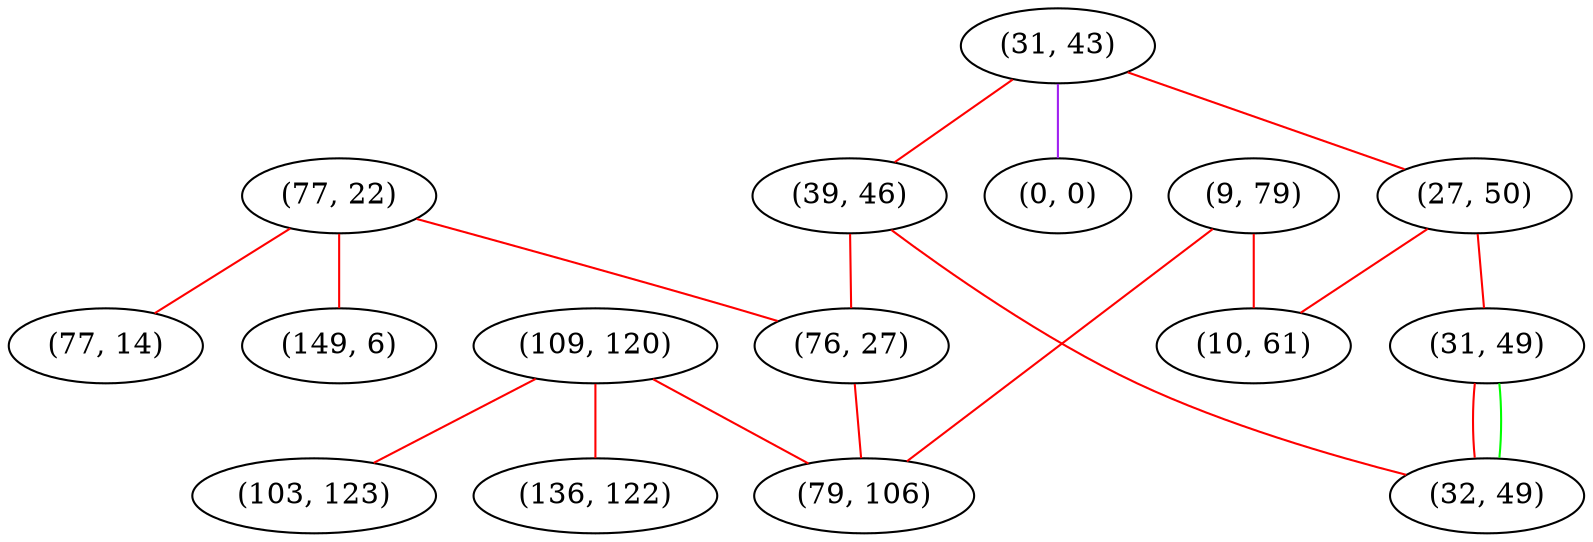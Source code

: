 graph "" {
"(77, 22)";
"(31, 43)";
"(39, 46)";
"(0, 0)";
"(109, 120)";
"(76, 27)";
"(9, 79)";
"(77, 14)";
"(103, 123)";
"(27, 50)";
"(79, 106)";
"(31, 49)";
"(32, 49)";
"(149, 6)";
"(10, 61)";
"(136, 122)";
"(77, 22)" -- "(77, 14)"  [color=red, key=0, weight=1];
"(77, 22)" -- "(149, 6)"  [color=red, key=0, weight=1];
"(77, 22)" -- "(76, 27)"  [color=red, key=0, weight=1];
"(31, 43)" -- "(39, 46)"  [color=red, key=0, weight=1];
"(31, 43)" -- "(0, 0)"  [color=purple, key=0, weight=4];
"(31, 43)" -- "(27, 50)"  [color=red, key=0, weight=1];
"(39, 46)" -- "(32, 49)"  [color=red, key=0, weight=1];
"(39, 46)" -- "(76, 27)"  [color=red, key=0, weight=1];
"(109, 120)" -- "(103, 123)"  [color=red, key=0, weight=1];
"(109, 120)" -- "(136, 122)"  [color=red, key=0, weight=1];
"(109, 120)" -- "(79, 106)"  [color=red, key=0, weight=1];
"(76, 27)" -- "(79, 106)"  [color=red, key=0, weight=1];
"(9, 79)" -- "(10, 61)"  [color=red, key=0, weight=1];
"(9, 79)" -- "(79, 106)"  [color=red, key=0, weight=1];
"(27, 50)" -- "(10, 61)"  [color=red, key=0, weight=1];
"(27, 50)" -- "(31, 49)"  [color=red, key=0, weight=1];
"(31, 49)" -- "(32, 49)"  [color=red, key=0, weight=1];
"(31, 49)" -- "(32, 49)"  [color=green, key=1, weight=2];
}
